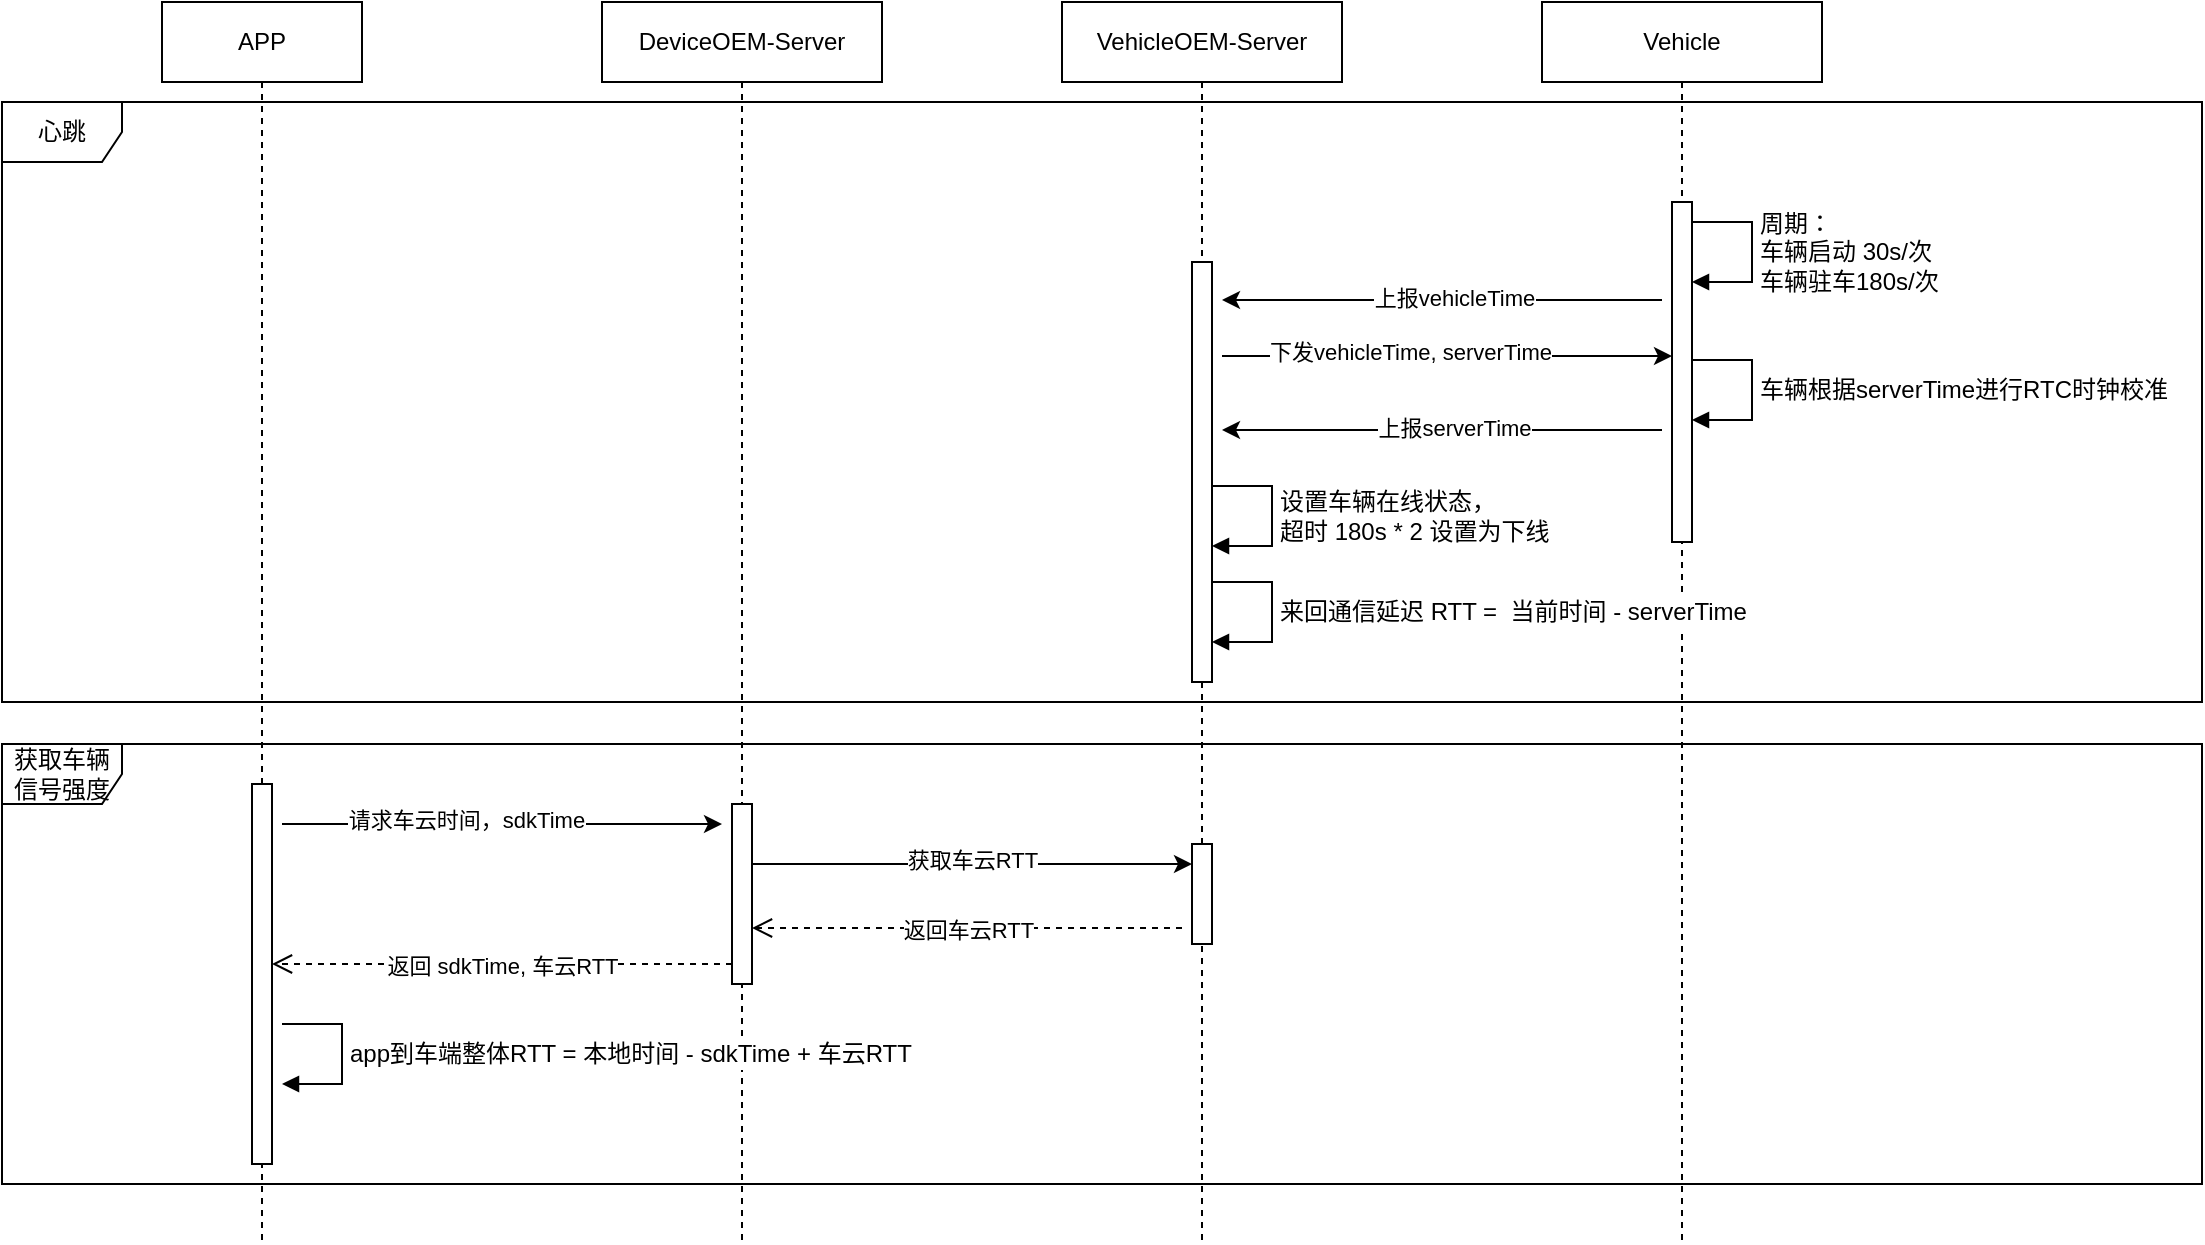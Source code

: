 <mxfile version="24.7.8">
  <diagram name="第 1 页" id="HLP3MT9LLrLZm3aDhicc">
    <mxGraphModel dx="2536" dy="988" grid="1" gridSize="10" guides="1" tooltips="1" connect="1" arrows="1" fold="1" page="1" pageScale="1" pageWidth="827" pageHeight="1169" math="0" shadow="0">
      <root>
        <mxCell id="0" />
        <mxCell id="1" parent="0" />
        <mxCell id="LrZ61WwTFHnkXpF8pCKX-4" value="APP" style="shape=umlLifeline;perimeter=lifelinePerimeter;whiteSpace=wrap;html=1;container=0;dropTarget=0;collapsible=0;recursiveResize=0;outlineConnect=0;portConstraint=eastwest;newEdgeStyle={&quot;edgeStyle&quot;:&quot;elbowEdgeStyle&quot;,&quot;elbow&quot;:&quot;vertical&quot;,&quot;curved&quot;:0,&quot;rounded&quot;:0};" parent="1" vertex="1">
          <mxGeometry x="-475" y="40" width="100" height="620" as="geometry" />
        </mxCell>
        <mxCell id="LrZ61WwTFHnkXpF8pCKX-6" value="" style="html=1;points=[];perimeter=orthogonalPerimeter;outlineConnect=0;targetShapes=umlLifeline;portConstraint=eastwest;newEdgeStyle={&quot;edgeStyle&quot;:&quot;elbowEdgeStyle&quot;,&quot;elbow&quot;:&quot;vertical&quot;,&quot;curved&quot;:0,&quot;rounded&quot;:0};" parent="LrZ61WwTFHnkXpF8pCKX-4" vertex="1">
          <mxGeometry x="45" y="391" width="10" height="190" as="geometry" />
        </mxCell>
        <mxCell id="LrZ61WwTFHnkXpF8pCKX-10" value="DeviceOEM-Server" style="shape=umlLifeline;perimeter=lifelinePerimeter;whiteSpace=wrap;html=1;container=0;dropTarget=0;collapsible=0;recursiveResize=0;outlineConnect=0;portConstraint=eastwest;newEdgeStyle={&quot;edgeStyle&quot;:&quot;elbowEdgeStyle&quot;,&quot;elbow&quot;:&quot;vertical&quot;,&quot;curved&quot;:0,&quot;rounded&quot;:0};" parent="1" vertex="1">
          <mxGeometry x="-255" y="40" width="140" height="620" as="geometry" />
        </mxCell>
        <mxCell id="LrZ61WwTFHnkXpF8pCKX-12" value="" style="html=1;points=[];perimeter=orthogonalPerimeter;outlineConnect=0;targetShapes=umlLifeline;portConstraint=eastwest;newEdgeStyle={&quot;edgeStyle&quot;:&quot;elbowEdgeStyle&quot;,&quot;elbow&quot;:&quot;vertical&quot;,&quot;curved&quot;:0,&quot;rounded&quot;:0};" parent="LrZ61WwTFHnkXpF8pCKX-10" vertex="1">
          <mxGeometry x="65" y="401" width="10" height="90" as="geometry" />
        </mxCell>
        <mxCell id="LrZ61WwTFHnkXpF8pCKX-13" value="" style="endArrow=classic;html=1;rounded=0;" parent="LrZ61WwTFHnkXpF8pCKX-10" target="LrZ61WwTFHnkXpF8pCKX-18" edge="1">
          <mxGeometry width="50" height="50" relative="1" as="geometry">
            <mxPoint x="75" y="431" as="sourcePoint" />
            <mxPoint x="285" y="431" as="targetPoint" />
          </mxGeometry>
        </mxCell>
        <mxCell id="LrZ61WwTFHnkXpF8pCKX-14" value="获取车云RTT" style="edgeLabel;html=1;align=center;verticalAlign=middle;resizable=0;points=[];" parent="LrZ61WwTFHnkXpF8pCKX-13" vertex="1" connectable="0">
          <mxGeometry x="-0.17" y="2" relative="1" as="geometry">
            <mxPoint x="18" as="offset" />
          </mxGeometry>
        </mxCell>
        <mxCell id="LrZ61WwTFHnkXpF8pCKX-17" value="VehicleOEM-Server" style="shape=umlLifeline;perimeter=lifelinePerimeter;whiteSpace=wrap;html=1;container=0;dropTarget=0;collapsible=0;recursiveResize=0;outlineConnect=0;portConstraint=eastwest;newEdgeStyle={&quot;edgeStyle&quot;:&quot;elbowEdgeStyle&quot;,&quot;elbow&quot;:&quot;vertical&quot;,&quot;curved&quot;:0,&quot;rounded&quot;:0};" parent="1" vertex="1">
          <mxGeometry x="-25" y="40" width="140" height="620" as="geometry" />
        </mxCell>
        <mxCell id="LrZ61WwTFHnkXpF8pCKX-18" value="" style="html=1;points=[];perimeter=orthogonalPerimeter;outlineConnect=0;targetShapes=umlLifeline;portConstraint=eastwest;newEdgeStyle={&quot;edgeStyle&quot;:&quot;elbowEdgeStyle&quot;,&quot;elbow&quot;:&quot;vertical&quot;,&quot;curved&quot;:0,&quot;rounded&quot;:0};" parent="LrZ61WwTFHnkXpF8pCKX-17" vertex="1">
          <mxGeometry x="65" y="421" width="10" height="50" as="geometry" />
        </mxCell>
        <mxCell id="LrZ61WwTFHnkXpF8pCKX-20" value="Vehicle" style="shape=umlLifeline;perimeter=lifelinePerimeter;whiteSpace=wrap;html=1;container=0;dropTarget=0;collapsible=0;recursiveResize=0;outlineConnect=0;portConstraint=eastwest;newEdgeStyle={&quot;edgeStyle&quot;:&quot;elbowEdgeStyle&quot;,&quot;elbow&quot;:&quot;vertical&quot;,&quot;curved&quot;:0,&quot;rounded&quot;:0};" parent="1" vertex="1">
          <mxGeometry x="215" y="40" width="140" height="620" as="geometry" />
        </mxCell>
        <mxCell id="LrZ61WwTFHnkXpF8pCKX-26" value="" style="endArrow=classic;html=1;rounded=0;" parent="1" edge="1">
          <mxGeometry width="50" height="50" relative="1" as="geometry">
            <mxPoint x="275" y="189" as="sourcePoint" />
            <mxPoint x="55" y="189" as="targetPoint" />
          </mxGeometry>
        </mxCell>
        <mxCell id="LrZ61WwTFHnkXpF8pCKX-27" value="上报vehicleTime" style="edgeLabel;html=1;align=center;verticalAlign=middle;resizable=0;points=[];" parent="LrZ61WwTFHnkXpF8pCKX-26" vertex="1" connectable="0">
          <mxGeometry x="-0.17" y="2" relative="1" as="geometry">
            <mxPoint x="-13" y="-3" as="offset" />
          </mxGeometry>
        </mxCell>
        <mxCell id="LrZ61WwTFHnkXpF8pCKX-28" value="&lt;div&gt;周期：&lt;/div&gt;&lt;div&gt;车辆启动 30s/次&lt;/div&gt;&lt;div&gt;车辆驻车180s/次&lt;/div&gt;" style="html=1;align=left;spacingLeft=2;endArrow=block;rounded=0;edgeStyle=orthogonalEdgeStyle;curved=0;rounded=0;fontFamily=Helvetica;fontSize=12;fontColor=default;" parent="1" edge="1">
          <mxGeometry relative="1" as="geometry">
            <mxPoint x="290" y="150" as="sourcePoint" />
            <Array as="points">
              <mxPoint x="320" y="150" />
              <mxPoint x="320" y="180" />
            </Array>
            <mxPoint x="290" y="180" as="targetPoint" />
          </mxGeometry>
        </mxCell>
        <mxCell id="LrZ61WwTFHnkXpF8pCKX-30" value="心跳" style="shape=umlFrame;whiteSpace=wrap;html=1;pointerEvents=0;sketch=0;strokeColor=default;align=center;verticalAlign=middle;fontFamily=Helvetica;fontSize=12;fontColor=default;fillColor=default;" parent="1" vertex="1">
          <mxGeometry x="-555" y="90" width="1100" height="300" as="geometry" />
        </mxCell>
        <mxCell id="LrZ61WwTFHnkXpF8pCKX-37" value="" style="endArrow=classic;html=1;rounded=0;" parent="1" edge="1">
          <mxGeometry width="50" height="50" relative="1" as="geometry">
            <mxPoint x="55" y="217" as="sourcePoint" />
            <mxPoint x="280" y="217" as="targetPoint" />
          </mxGeometry>
        </mxCell>
        <mxCell id="LrZ61WwTFHnkXpF8pCKX-38" value="下发vehicleTime, serverTime" style="edgeLabel;html=1;align=center;verticalAlign=middle;resizable=0;points=[];" parent="LrZ61WwTFHnkXpF8pCKX-37" vertex="1" connectable="0">
          <mxGeometry x="-0.17" y="2" relative="1" as="geometry">
            <mxPoint as="offset" />
          </mxGeometry>
        </mxCell>
        <mxCell id="LrZ61WwTFHnkXpF8pCKX-39" value="获取车辆信号强度" style="shape=umlFrame;whiteSpace=wrap;html=1;pointerEvents=0;sketch=0;strokeColor=default;align=center;verticalAlign=middle;fontFamily=Helvetica;fontSize=12;fontColor=default;fillColor=default;" parent="1" vertex="1">
          <mxGeometry x="-555" y="411" width="1100" height="220" as="geometry" />
        </mxCell>
        <mxCell id="LrZ61WwTFHnkXpF8pCKX-40" value="返回 sdkTime, 车云RTT" style="html=1;verticalAlign=bottom;endArrow=open;dashed=1;endSize=8;edgeStyle=elbowEdgeStyle;elbow=vertical;curved=0;rounded=0;" parent="1" edge="1">
          <mxGeometry y="10" relative="1" as="geometry">
            <mxPoint x="-420" y="521" as="targetPoint" />
            <Array as="points" />
            <mxPoint x="-190" y="521" as="sourcePoint" />
            <mxPoint as="offset" />
          </mxGeometry>
        </mxCell>
        <mxCell id="LrZ61WwTFHnkXpF8pCKX-47" value="" style="html=1;points=[];perimeter=orthogonalPerimeter;outlineConnect=0;targetShapes=umlLifeline;portConstraint=eastwest;newEdgeStyle={&quot;edgeStyle&quot;:&quot;elbowEdgeStyle&quot;,&quot;elbow&quot;:&quot;vertical&quot;,&quot;curved&quot;:0,&quot;rounded&quot;:0};" parent="1" vertex="1">
          <mxGeometry x="40" y="170" width="10" height="210" as="geometry" />
        </mxCell>
        <mxCell id="LrZ61WwTFHnkXpF8pCKX-49" value="" style="html=1;points=[];perimeter=orthogonalPerimeter;outlineConnect=0;targetShapes=umlLifeline;portConstraint=eastwest;newEdgeStyle={&quot;edgeStyle&quot;:&quot;elbowEdgeStyle&quot;,&quot;elbow&quot;:&quot;vertical&quot;,&quot;curved&quot;:0,&quot;rounded&quot;:0};" parent="1" vertex="1">
          <mxGeometry x="280" y="140" width="10" height="170" as="geometry" />
        </mxCell>
        <mxCell id="LrZ61WwTFHnkXpF8pCKX-51" value="" style="endArrow=classic;html=1;rounded=0;" parent="1" edge="1">
          <mxGeometry width="50" height="50" relative="1" as="geometry">
            <mxPoint x="275" y="254" as="sourcePoint" />
            <mxPoint x="55" y="254" as="targetPoint" />
          </mxGeometry>
        </mxCell>
        <mxCell id="LrZ61WwTFHnkXpF8pCKX-52" value="上报serverTime" style="edgeLabel;html=1;align=center;verticalAlign=middle;resizable=0;points=[];" parent="LrZ61WwTFHnkXpF8pCKX-51" vertex="1" connectable="0">
          <mxGeometry x="-0.17" y="2" relative="1" as="geometry">
            <mxPoint x="-13" y="-3" as="offset" />
          </mxGeometry>
        </mxCell>
        <mxCell id="LrZ61WwTFHnkXpF8pCKX-53" value="车辆根据serverTime进行RTC时钟校准" style="html=1;align=left;spacingLeft=2;endArrow=block;rounded=0;edgeStyle=orthogonalEdgeStyle;curved=0;rounded=0;fontFamily=Helvetica;fontSize=12;fontColor=default;" parent="1" edge="1">
          <mxGeometry relative="1" as="geometry">
            <mxPoint x="290" y="219" as="sourcePoint" />
            <Array as="points">
              <mxPoint x="320" y="219" />
              <mxPoint x="320" y="249" />
            </Array>
            <mxPoint x="290" y="249" as="targetPoint" />
          </mxGeometry>
        </mxCell>
        <mxCell id="LrZ61WwTFHnkXpF8pCKX-54" value="来回通信延迟 RTT =&amp;nbsp; 当前时间 - serverTime" style="html=1;align=left;spacingLeft=2;endArrow=block;rounded=0;edgeStyle=orthogonalEdgeStyle;curved=0;rounded=0;fontFamily=Helvetica;fontSize=12;fontColor=default;" parent="1" edge="1">
          <mxGeometry relative="1" as="geometry">
            <mxPoint x="50" y="330" as="sourcePoint" />
            <Array as="points">
              <mxPoint x="80" y="330" />
              <mxPoint x="80" y="360" />
            </Array>
            <mxPoint x="50" y="360" as="targetPoint" />
            <mxPoint as="offset" />
          </mxGeometry>
        </mxCell>
        <mxCell id="LrZ61WwTFHnkXpF8pCKX-55" value="" style="endArrow=classic;html=1;rounded=0;" parent="1" edge="1">
          <mxGeometry width="50" height="50" relative="1" as="geometry">
            <mxPoint x="-415" y="451" as="sourcePoint" />
            <mxPoint x="-195" y="451" as="targetPoint" />
          </mxGeometry>
        </mxCell>
        <mxCell id="LrZ61WwTFHnkXpF8pCKX-56" value="请求车云时间，sdkTime" style="edgeLabel;html=1;align=center;verticalAlign=middle;resizable=0;points=[];" parent="LrZ61WwTFHnkXpF8pCKX-55" vertex="1" connectable="0">
          <mxGeometry x="-0.17" y="2" relative="1" as="geometry">
            <mxPoint as="offset" />
          </mxGeometry>
        </mxCell>
        <mxCell id="LrZ61WwTFHnkXpF8pCKX-15" value="返回车云RTT" style="html=1;verticalAlign=bottom;endArrow=open;dashed=1;endSize=8;edgeStyle=elbowEdgeStyle;elbow=vertical;curved=0;rounded=0;" parent="1" edge="1">
          <mxGeometry x="-0.005" y="10" relative="1" as="geometry">
            <mxPoint x="-180" y="503" as="targetPoint" />
            <Array as="points" />
            <mxPoint x="35" y="503" as="sourcePoint" />
            <mxPoint as="offset" />
          </mxGeometry>
        </mxCell>
        <mxCell id="LrZ61WwTFHnkXpF8pCKX-57" value="设置车辆在线状态，&lt;div&gt;超时 180s * 2 设置为下线&lt;/div&gt;" style="html=1;align=left;spacingLeft=2;endArrow=block;rounded=0;edgeStyle=orthogonalEdgeStyle;curved=0;rounded=0;fontFamily=Helvetica;fontSize=12;fontColor=default;" parent="1" edge="1">
          <mxGeometry relative="1" as="geometry">
            <mxPoint x="50" y="282" as="sourcePoint" />
            <Array as="points">
              <mxPoint x="80" y="282" />
              <mxPoint x="80" y="312" />
            </Array>
            <mxPoint x="50" y="312" as="targetPoint" />
            <mxPoint as="offset" />
          </mxGeometry>
        </mxCell>
        <mxCell id="LrZ61WwTFHnkXpF8pCKX-58" value="app到车端整体RTT = 本地时间 - sdkTime + 车云RTT" style="html=1;align=left;spacingLeft=2;endArrow=block;rounded=0;edgeStyle=orthogonalEdgeStyle;curved=0;rounded=0;fontFamily=Helvetica;fontSize=12;fontColor=default;" parent="1" edge="1">
          <mxGeometry relative="1" as="geometry">
            <mxPoint x="-415" y="551" as="sourcePoint" />
            <Array as="points">
              <mxPoint x="-385" y="551" />
              <mxPoint x="-385" y="581" />
            </Array>
            <mxPoint x="-415" y="581" as="targetPoint" />
            <mxPoint as="offset" />
          </mxGeometry>
        </mxCell>
      </root>
    </mxGraphModel>
  </diagram>
</mxfile>
